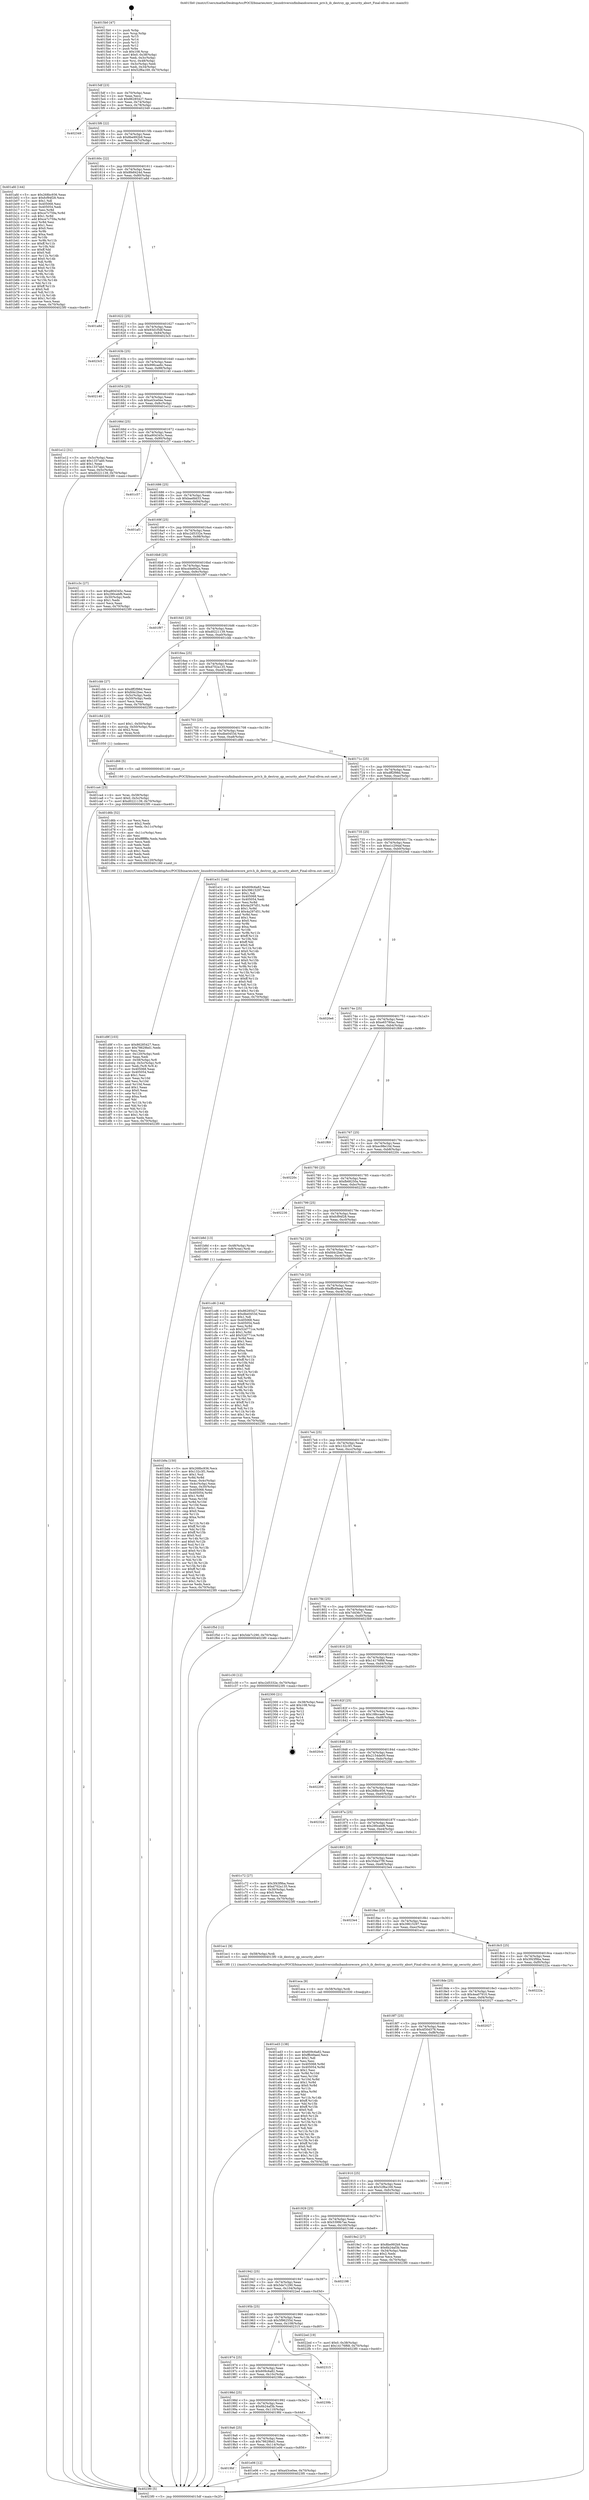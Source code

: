 digraph "0x4015b0" {
  label = "0x4015b0 (/mnt/c/Users/mathe/Desktop/tcc/POCII/binaries/extr_linuxdriversinfinibandcorecore_priv.h_ib_destroy_qp_security_abort_Final-ollvm.out::main(0))"
  labelloc = "t"
  node[shape=record]

  Entry [label="",width=0.3,height=0.3,shape=circle,fillcolor=black,style=filled]
  "0x4015df" [label="{
     0x4015df [23]\l
     | [instrs]\l
     &nbsp;&nbsp;0x4015df \<+3\>: mov -0x70(%rbp),%eax\l
     &nbsp;&nbsp;0x4015e2 \<+2\>: mov %eax,%ecx\l
     &nbsp;&nbsp;0x4015e4 \<+6\>: sub $0x86285427,%ecx\l
     &nbsp;&nbsp;0x4015ea \<+3\>: mov %eax,-0x74(%rbp)\l
     &nbsp;&nbsp;0x4015ed \<+3\>: mov %ecx,-0x78(%rbp)\l
     &nbsp;&nbsp;0x4015f0 \<+6\>: je 0000000000402349 \<main+0xd99\>\l
  }"]
  "0x402349" [label="{
     0x402349\l
  }", style=dashed]
  "0x4015f6" [label="{
     0x4015f6 [22]\l
     | [instrs]\l
     &nbsp;&nbsp;0x4015f6 \<+5\>: jmp 00000000004015fb \<main+0x4b\>\l
     &nbsp;&nbsp;0x4015fb \<+3\>: mov -0x74(%rbp),%eax\l
     &nbsp;&nbsp;0x4015fe \<+5\>: sub $0x8be992b9,%eax\l
     &nbsp;&nbsp;0x401603 \<+3\>: mov %eax,-0x7c(%rbp)\l
     &nbsp;&nbsp;0x401606 \<+6\>: je 0000000000401afd \<main+0x54d\>\l
  }"]
  Exit [label="",width=0.3,height=0.3,shape=circle,fillcolor=black,style=filled,peripheries=2]
  "0x401afd" [label="{
     0x401afd [144]\l
     | [instrs]\l
     &nbsp;&nbsp;0x401afd \<+5\>: mov $0x268bc936,%eax\l
     &nbsp;&nbsp;0x401b02 \<+5\>: mov $0xfcf94f28,%ecx\l
     &nbsp;&nbsp;0x401b07 \<+2\>: mov $0x1,%dl\l
     &nbsp;&nbsp;0x401b09 \<+7\>: mov 0x405068,%esi\l
     &nbsp;&nbsp;0x401b10 \<+7\>: mov 0x405054,%edi\l
     &nbsp;&nbsp;0x401b17 \<+3\>: mov %esi,%r8d\l
     &nbsp;&nbsp;0x401b1a \<+7\>: sub $0xce7c759a,%r8d\l
     &nbsp;&nbsp;0x401b21 \<+4\>: sub $0x1,%r8d\l
     &nbsp;&nbsp;0x401b25 \<+7\>: add $0xce7c759a,%r8d\l
     &nbsp;&nbsp;0x401b2c \<+4\>: imul %r8d,%esi\l
     &nbsp;&nbsp;0x401b30 \<+3\>: and $0x1,%esi\l
     &nbsp;&nbsp;0x401b33 \<+3\>: cmp $0x0,%esi\l
     &nbsp;&nbsp;0x401b36 \<+4\>: sete %r9b\l
     &nbsp;&nbsp;0x401b3a \<+3\>: cmp $0xa,%edi\l
     &nbsp;&nbsp;0x401b3d \<+4\>: setl %r10b\l
     &nbsp;&nbsp;0x401b41 \<+3\>: mov %r9b,%r11b\l
     &nbsp;&nbsp;0x401b44 \<+4\>: xor $0xff,%r11b\l
     &nbsp;&nbsp;0x401b48 \<+3\>: mov %r10b,%bl\l
     &nbsp;&nbsp;0x401b4b \<+3\>: xor $0xff,%bl\l
     &nbsp;&nbsp;0x401b4e \<+3\>: xor $0x0,%dl\l
     &nbsp;&nbsp;0x401b51 \<+3\>: mov %r11b,%r14b\l
     &nbsp;&nbsp;0x401b54 \<+4\>: and $0x0,%r14b\l
     &nbsp;&nbsp;0x401b58 \<+3\>: and %dl,%r9b\l
     &nbsp;&nbsp;0x401b5b \<+3\>: mov %bl,%r15b\l
     &nbsp;&nbsp;0x401b5e \<+4\>: and $0x0,%r15b\l
     &nbsp;&nbsp;0x401b62 \<+3\>: and %dl,%r10b\l
     &nbsp;&nbsp;0x401b65 \<+3\>: or %r9b,%r14b\l
     &nbsp;&nbsp;0x401b68 \<+3\>: or %r10b,%r15b\l
     &nbsp;&nbsp;0x401b6b \<+3\>: xor %r15b,%r14b\l
     &nbsp;&nbsp;0x401b6e \<+3\>: or %bl,%r11b\l
     &nbsp;&nbsp;0x401b71 \<+4\>: xor $0xff,%r11b\l
     &nbsp;&nbsp;0x401b75 \<+3\>: or $0x0,%dl\l
     &nbsp;&nbsp;0x401b78 \<+3\>: and %dl,%r11b\l
     &nbsp;&nbsp;0x401b7b \<+3\>: or %r11b,%r14b\l
     &nbsp;&nbsp;0x401b7e \<+4\>: test $0x1,%r14b\l
     &nbsp;&nbsp;0x401b82 \<+3\>: cmovne %ecx,%eax\l
     &nbsp;&nbsp;0x401b85 \<+3\>: mov %eax,-0x70(%rbp)\l
     &nbsp;&nbsp;0x401b88 \<+5\>: jmp 00000000004023f0 \<main+0xe40\>\l
  }"]
  "0x40160c" [label="{
     0x40160c [22]\l
     | [instrs]\l
     &nbsp;&nbsp;0x40160c \<+5\>: jmp 0000000000401611 \<main+0x61\>\l
     &nbsp;&nbsp;0x401611 \<+3\>: mov -0x74(%rbp),%eax\l
     &nbsp;&nbsp;0x401614 \<+5\>: sub $0x8fe8424d,%eax\l
     &nbsp;&nbsp;0x401619 \<+3\>: mov %eax,-0x80(%rbp)\l
     &nbsp;&nbsp;0x40161c \<+6\>: je 0000000000401a8d \<main+0x4dd\>\l
  }"]
  "0x401ed3" [label="{
     0x401ed3 [138]\l
     | [instrs]\l
     &nbsp;&nbsp;0x401ed3 \<+5\>: mov $0x609c6a82,%eax\l
     &nbsp;&nbsp;0x401ed8 \<+5\>: mov $0xffb49aed,%ecx\l
     &nbsp;&nbsp;0x401edd \<+2\>: mov $0x1,%dl\l
     &nbsp;&nbsp;0x401edf \<+2\>: xor %esi,%esi\l
     &nbsp;&nbsp;0x401ee1 \<+8\>: mov 0x405068,%r8d\l
     &nbsp;&nbsp;0x401ee9 \<+8\>: mov 0x405054,%r9d\l
     &nbsp;&nbsp;0x401ef1 \<+3\>: sub $0x1,%esi\l
     &nbsp;&nbsp;0x401ef4 \<+3\>: mov %r8d,%r10d\l
     &nbsp;&nbsp;0x401ef7 \<+3\>: add %esi,%r10d\l
     &nbsp;&nbsp;0x401efa \<+4\>: imul %r10d,%r8d\l
     &nbsp;&nbsp;0x401efe \<+4\>: and $0x1,%r8d\l
     &nbsp;&nbsp;0x401f02 \<+4\>: cmp $0x0,%r8d\l
     &nbsp;&nbsp;0x401f06 \<+4\>: sete %r11b\l
     &nbsp;&nbsp;0x401f0a \<+4\>: cmp $0xa,%r9d\l
     &nbsp;&nbsp;0x401f0e \<+3\>: setl %bl\l
     &nbsp;&nbsp;0x401f11 \<+3\>: mov %r11b,%r14b\l
     &nbsp;&nbsp;0x401f14 \<+4\>: xor $0xff,%r14b\l
     &nbsp;&nbsp;0x401f18 \<+3\>: mov %bl,%r15b\l
     &nbsp;&nbsp;0x401f1b \<+4\>: xor $0xff,%r15b\l
     &nbsp;&nbsp;0x401f1f \<+3\>: xor $0x0,%dl\l
     &nbsp;&nbsp;0x401f22 \<+3\>: mov %r14b,%r12b\l
     &nbsp;&nbsp;0x401f25 \<+4\>: and $0x0,%r12b\l
     &nbsp;&nbsp;0x401f29 \<+3\>: and %dl,%r11b\l
     &nbsp;&nbsp;0x401f2c \<+3\>: mov %r15b,%r13b\l
     &nbsp;&nbsp;0x401f2f \<+4\>: and $0x0,%r13b\l
     &nbsp;&nbsp;0x401f33 \<+2\>: and %dl,%bl\l
     &nbsp;&nbsp;0x401f35 \<+3\>: or %r11b,%r12b\l
     &nbsp;&nbsp;0x401f38 \<+3\>: or %bl,%r13b\l
     &nbsp;&nbsp;0x401f3b \<+3\>: xor %r13b,%r12b\l
     &nbsp;&nbsp;0x401f3e \<+3\>: or %r15b,%r14b\l
     &nbsp;&nbsp;0x401f41 \<+4\>: xor $0xff,%r14b\l
     &nbsp;&nbsp;0x401f45 \<+3\>: or $0x0,%dl\l
     &nbsp;&nbsp;0x401f48 \<+3\>: and %dl,%r14b\l
     &nbsp;&nbsp;0x401f4b \<+3\>: or %r14b,%r12b\l
     &nbsp;&nbsp;0x401f4e \<+4\>: test $0x1,%r12b\l
     &nbsp;&nbsp;0x401f52 \<+3\>: cmovne %ecx,%eax\l
     &nbsp;&nbsp;0x401f55 \<+3\>: mov %eax,-0x70(%rbp)\l
     &nbsp;&nbsp;0x401f58 \<+5\>: jmp 00000000004023f0 \<main+0xe40\>\l
  }"]
  "0x401a8d" [label="{
     0x401a8d\l
  }", style=dashed]
  "0x401622" [label="{
     0x401622 [25]\l
     | [instrs]\l
     &nbsp;&nbsp;0x401622 \<+5\>: jmp 0000000000401627 \<main+0x77\>\l
     &nbsp;&nbsp;0x401627 \<+3\>: mov -0x74(%rbp),%eax\l
     &nbsp;&nbsp;0x40162a \<+5\>: sub $0x93d1f5df,%eax\l
     &nbsp;&nbsp;0x40162f \<+6\>: mov %eax,-0x84(%rbp)\l
     &nbsp;&nbsp;0x401635 \<+6\>: je 00000000004023c5 \<main+0xe15\>\l
  }"]
  "0x401eca" [label="{
     0x401eca [9]\l
     | [instrs]\l
     &nbsp;&nbsp;0x401eca \<+4\>: mov -0x58(%rbp),%rdi\l
     &nbsp;&nbsp;0x401ece \<+5\>: call 0000000000401030 \<free@plt\>\l
     | [calls]\l
     &nbsp;&nbsp;0x401030 \{1\} (unknown)\l
  }"]
  "0x4023c5" [label="{
     0x4023c5\l
  }", style=dashed]
  "0x40163b" [label="{
     0x40163b [25]\l
     | [instrs]\l
     &nbsp;&nbsp;0x40163b \<+5\>: jmp 0000000000401640 \<main+0x90\>\l
     &nbsp;&nbsp;0x401640 \<+3\>: mov -0x74(%rbp),%eax\l
     &nbsp;&nbsp;0x401643 \<+5\>: sub $0x996cae6c,%eax\l
     &nbsp;&nbsp;0x401648 \<+6\>: mov %eax,-0x88(%rbp)\l
     &nbsp;&nbsp;0x40164e \<+6\>: je 0000000000402140 \<main+0xb90\>\l
  }"]
  "0x4019bf" [label="{
     0x4019bf\l
  }", style=dashed]
  "0x402140" [label="{
     0x402140\l
  }", style=dashed]
  "0x401654" [label="{
     0x401654 [25]\l
     | [instrs]\l
     &nbsp;&nbsp;0x401654 \<+5\>: jmp 0000000000401659 \<main+0xa9\>\l
     &nbsp;&nbsp;0x401659 \<+3\>: mov -0x74(%rbp),%eax\l
     &nbsp;&nbsp;0x40165c \<+5\>: sub $0xa43ce0ee,%eax\l
     &nbsp;&nbsp;0x401661 \<+6\>: mov %eax,-0x8c(%rbp)\l
     &nbsp;&nbsp;0x401667 \<+6\>: je 0000000000401e12 \<main+0x862\>\l
  }"]
  "0x401e06" [label="{
     0x401e06 [12]\l
     | [instrs]\l
     &nbsp;&nbsp;0x401e06 \<+7\>: movl $0xa43ce0ee,-0x70(%rbp)\l
     &nbsp;&nbsp;0x401e0d \<+5\>: jmp 00000000004023f0 \<main+0xe40\>\l
  }"]
  "0x401e12" [label="{
     0x401e12 [31]\l
     | [instrs]\l
     &nbsp;&nbsp;0x401e12 \<+3\>: mov -0x5c(%rbp),%eax\l
     &nbsp;&nbsp;0x401e15 \<+5\>: add $0x1337ab0,%eax\l
     &nbsp;&nbsp;0x401e1a \<+3\>: add $0x1,%eax\l
     &nbsp;&nbsp;0x401e1d \<+5\>: sub $0x1337ab0,%eax\l
     &nbsp;&nbsp;0x401e22 \<+3\>: mov %eax,-0x5c(%rbp)\l
     &nbsp;&nbsp;0x401e25 \<+7\>: movl $0xd0221139,-0x70(%rbp)\l
     &nbsp;&nbsp;0x401e2c \<+5\>: jmp 00000000004023f0 \<main+0xe40\>\l
  }"]
  "0x40166d" [label="{
     0x40166d [25]\l
     | [instrs]\l
     &nbsp;&nbsp;0x40166d \<+5\>: jmp 0000000000401672 \<main+0xc2\>\l
     &nbsp;&nbsp;0x401672 \<+3\>: mov -0x74(%rbp),%eax\l
     &nbsp;&nbsp;0x401675 \<+5\>: sub $0xa904345c,%eax\l
     &nbsp;&nbsp;0x40167a \<+6\>: mov %eax,-0x90(%rbp)\l
     &nbsp;&nbsp;0x401680 \<+6\>: je 0000000000401c57 \<main+0x6a7\>\l
  }"]
  "0x4019a6" [label="{
     0x4019a6 [25]\l
     | [instrs]\l
     &nbsp;&nbsp;0x4019a6 \<+5\>: jmp 00000000004019ab \<main+0x3fb\>\l
     &nbsp;&nbsp;0x4019ab \<+3\>: mov -0x74(%rbp),%eax\l
     &nbsp;&nbsp;0x4019ae \<+5\>: sub $0x78629bd1,%eax\l
     &nbsp;&nbsp;0x4019b3 \<+6\>: mov %eax,-0x114(%rbp)\l
     &nbsp;&nbsp;0x4019b9 \<+6\>: je 0000000000401e06 \<main+0x856\>\l
  }"]
  "0x401c57" [label="{
     0x401c57\l
  }", style=dashed]
  "0x401686" [label="{
     0x401686 [25]\l
     | [instrs]\l
     &nbsp;&nbsp;0x401686 \<+5\>: jmp 000000000040168b \<main+0xdb\>\l
     &nbsp;&nbsp;0x40168b \<+3\>: mov -0x74(%rbp),%eax\l
     &nbsp;&nbsp;0x40168e \<+5\>: sub $0xbaefdd33,%eax\l
     &nbsp;&nbsp;0x401693 \<+6\>: mov %eax,-0x94(%rbp)\l
     &nbsp;&nbsp;0x401699 \<+6\>: je 0000000000401af1 \<main+0x541\>\l
  }"]
  "0x4019fd" [label="{
     0x4019fd\l
  }", style=dashed]
  "0x401af1" [label="{
     0x401af1\l
  }", style=dashed]
  "0x40169f" [label="{
     0x40169f [25]\l
     | [instrs]\l
     &nbsp;&nbsp;0x40169f \<+5\>: jmp 00000000004016a4 \<main+0xf4\>\l
     &nbsp;&nbsp;0x4016a4 \<+3\>: mov -0x74(%rbp),%eax\l
     &nbsp;&nbsp;0x4016a7 \<+5\>: sub $0xc2d5332e,%eax\l
     &nbsp;&nbsp;0x4016ac \<+6\>: mov %eax,-0x98(%rbp)\l
     &nbsp;&nbsp;0x4016b2 \<+6\>: je 0000000000401c3c \<main+0x68c\>\l
  }"]
  "0x40198d" [label="{
     0x40198d [25]\l
     | [instrs]\l
     &nbsp;&nbsp;0x40198d \<+5\>: jmp 0000000000401992 \<main+0x3e2\>\l
     &nbsp;&nbsp;0x401992 \<+3\>: mov -0x74(%rbp),%eax\l
     &nbsp;&nbsp;0x401995 \<+5\>: sub $0x6b24af3b,%eax\l
     &nbsp;&nbsp;0x40199a \<+6\>: mov %eax,-0x110(%rbp)\l
     &nbsp;&nbsp;0x4019a0 \<+6\>: je 00000000004019fd \<main+0x44d\>\l
  }"]
  "0x401c3c" [label="{
     0x401c3c [27]\l
     | [instrs]\l
     &nbsp;&nbsp;0x401c3c \<+5\>: mov $0xa904345c,%eax\l
     &nbsp;&nbsp;0x401c41 \<+5\>: mov $0x290cebf6,%ecx\l
     &nbsp;&nbsp;0x401c46 \<+3\>: mov -0x30(%rbp),%edx\l
     &nbsp;&nbsp;0x401c49 \<+3\>: cmp $0x1,%edx\l
     &nbsp;&nbsp;0x401c4c \<+3\>: cmovl %ecx,%eax\l
     &nbsp;&nbsp;0x401c4f \<+3\>: mov %eax,-0x70(%rbp)\l
     &nbsp;&nbsp;0x401c52 \<+5\>: jmp 00000000004023f0 \<main+0xe40\>\l
  }"]
  "0x4016b8" [label="{
     0x4016b8 [25]\l
     | [instrs]\l
     &nbsp;&nbsp;0x4016b8 \<+5\>: jmp 00000000004016bd \<main+0x10d\>\l
     &nbsp;&nbsp;0x4016bd \<+3\>: mov -0x74(%rbp),%eax\l
     &nbsp;&nbsp;0x4016c0 \<+5\>: sub $0xcd4e842a,%eax\l
     &nbsp;&nbsp;0x4016c5 \<+6\>: mov %eax,-0x9c(%rbp)\l
     &nbsp;&nbsp;0x4016cb \<+6\>: je 0000000000401f97 \<main+0x9e7\>\l
  }"]
  "0x40239b" [label="{
     0x40239b\l
  }", style=dashed]
  "0x401f97" [label="{
     0x401f97\l
  }", style=dashed]
  "0x4016d1" [label="{
     0x4016d1 [25]\l
     | [instrs]\l
     &nbsp;&nbsp;0x4016d1 \<+5\>: jmp 00000000004016d6 \<main+0x126\>\l
     &nbsp;&nbsp;0x4016d6 \<+3\>: mov -0x74(%rbp),%eax\l
     &nbsp;&nbsp;0x4016d9 \<+5\>: sub $0xd0221139,%eax\l
     &nbsp;&nbsp;0x4016de \<+6\>: mov %eax,-0xa0(%rbp)\l
     &nbsp;&nbsp;0x4016e4 \<+6\>: je 0000000000401cbb \<main+0x70b\>\l
  }"]
  "0x401974" [label="{
     0x401974 [25]\l
     | [instrs]\l
     &nbsp;&nbsp;0x401974 \<+5\>: jmp 0000000000401979 \<main+0x3c9\>\l
     &nbsp;&nbsp;0x401979 \<+3\>: mov -0x74(%rbp),%eax\l
     &nbsp;&nbsp;0x40197c \<+5\>: sub $0x609c6a82,%eax\l
     &nbsp;&nbsp;0x401981 \<+6\>: mov %eax,-0x10c(%rbp)\l
     &nbsp;&nbsp;0x401987 \<+6\>: je 000000000040239b \<main+0xdeb\>\l
  }"]
  "0x401cbb" [label="{
     0x401cbb [27]\l
     | [instrs]\l
     &nbsp;&nbsp;0x401cbb \<+5\>: mov $0xdff2f98d,%eax\l
     &nbsp;&nbsp;0x401cc0 \<+5\>: mov $0xfd4c2bec,%ecx\l
     &nbsp;&nbsp;0x401cc5 \<+3\>: mov -0x5c(%rbp),%edx\l
     &nbsp;&nbsp;0x401cc8 \<+3\>: cmp -0x50(%rbp),%edx\l
     &nbsp;&nbsp;0x401ccb \<+3\>: cmovl %ecx,%eax\l
     &nbsp;&nbsp;0x401cce \<+3\>: mov %eax,-0x70(%rbp)\l
     &nbsp;&nbsp;0x401cd1 \<+5\>: jmp 00000000004023f0 \<main+0xe40\>\l
  }"]
  "0x4016ea" [label="{
     0x4016ea [25]\l
     | [instrs]\l
     &nbsp;&nbsp;0x4016ea \<+5\>: jmp 00000000004016ef \<main+0x13f\>\l
     &nbsp;&nbsp;0x4016ef \<+3\>: mov -0x74(%rbp),%eax\l
     &nbsp;&nbsp;0x4016f2 \<+5\>: sub $0xd702a135,%eax\l
     &nbsp;&nbsp;0x4016f7 \<+6\>: mov %eax,-0xa4(%rbp)\l
     &nbsp;&nbsp;0x4016fd \<+6\>: je 0000000000401c8d \<main+0x6dd\>\l
  }"]
  "0x402315" [label="{
     0x402315\l
  }", style=dashed]
  "0x401c8d" [label="{
     0x401c8d [23]\l
     | [instrs]\l
     &nbsp;&nbsp;0x401c8d \<+7\>: movl $0x1,-0x50(%rbp)\l
     &nbsp;&nbsp;0x401c94 \<+4\>: movslq -0x50(%rbp),%rax\l
     &nbsp;&nbsp;0x401c98 \<+4\>: shl $0x2,%rax\l
     &nbsp;&nbsp;0x401c9c \<+3\>: mov %rax,%rdi\l
     &nbsp;&nbsp;0x401c9f \<+5\>: call 0000000000401050 \<malloc@plt\>\l
     | [calls]\l
     &nbsp;&nbsp;0x401050 \{1\} (unknown)\l
  }"]
  "0x401703" [label="{
     0x401703 [25]\l
     | [instrs]\l
     &nbsp;&nbsp;0x401703 \<+5\>: jmp 0000000000401708 \<main+0x158\>\l
     &nbsp;&nbsp;0x401708 \<+3\>: mov -0x74(%rbp),%eax\l
     &nbsp;&nbsp;0x40170b \<+5\>: sub $0xdbe0453d,%eax\l
     &nbsp;&nbsp;0x401710 \<+6\>: mov %eax,-0xa8(%rbp)\l
     &nbsp;&nbsp;0x401716 \<+6\>: je 0000000000401d66 \<main+0x7b6\>\l
  }"]
  "0x40195b" [label="{
     0x40195b [25]\l
     | [instrs]\l
     &nbsp;&nbsp;0x40195b \<+5\>: jmp 0000000000401960 \<main+0x3b0\>\l
     &nbsp;&nbsp;0x401960 \<+3\>: mov -0x74(%rbp),%eax\l
     &nbsp;&nbsp;0x401963 \<+5\>: sub $0x5f96255d,%eax\l
     &nbsp;&nbsp;0x401968 \<+6\>: mov %eax,-0x108(%rbp)\l
     &nbsp;&nbsp;0x40196e \<+6\>: je 0000000000402315 \<main+0xd65\>\l
  }"]
  "0x401d66" [label="{
     0x401d66 [5]\l
     | [instrs]\l
     &nbsp;&nbsp;0x401d66 \<+5\>: call 0000000000401160 \<next_i\>\l
     | [calls]\l
     &nbsp;&nbsp;0x401160 \{1\} (/mnt/c/Users/mathe/Desktop/tcc/POCII/binaries/extr_linuxdriversinfinibandcorecore_priv.h_ib_destroy_qp_security_abort_Final-ollvm.out::next_i)\l
  }"]
  "0x40171c" [label="{
     0x40171c [25]\l
     | [instrs]\l
     &nbsp;&nbsp;0x40171c \<+5\>: jmp 0000000000401721 \<main+0x171\>\l
     &nbsp;&nbsp;0x401721 \<+3\>: mov -0x74(%rbp),%eax\l
     &nbsp;&nbsp;0x401724 \<+5\>: sub $0xdff2f98d,%eax\l
     &nbsp;&nbsp;0x401729 \<+6\>: mov %eax,-0xac(%rbp)\l
     &nbsp;&nbsp;0x40172f \<+6\>: je 0000000000401e31 \<main+0x881\>\l
  }"]
  "0x4022ed" [label="{
     0x4022ed [19]\l
     | [instrs]\l
     &nbsp;&nbsp;0x4022ed \<+7\>: movl $0x0,-0x38(%rbp)\l
     &nbsp;&nbsp;0x4022f4 \<+7\>: movl $0x14176f68,-0x70(%rbp)\l
     &nbsp;&nbsp;0x4022fb \<+5\>: jmp 00000000004023f0 \<main+0xe40\>\l
  }"]
  "0x401e31" [label="{
     0x401e31 [144]\l
     | [instrs]\l
     &nbsp;&nbsp;0x401e31 \<+5\>: mov $0x609c6a82,%eax\l
     &nbsp;&nbsp;0x401e36 \<+5\>: mov $0x39615297,%ecx\l
     &nbsp;&nbsp;0x401e3b \<+2\>: mov $0x1,%dl\l
     &nbsp;&nbsp;0x401e3d \<+7\>: mov 0x405068,%esi\l
     &nbsp;&nbsp;0x401e44 \<+7\>: mov 0x405054,%edi\l
     &nbsp;&nbsp;0x401e4b \<+3\>: mov %esi,%r8d\l
     &nbsp;&nbsp;0x401e4e \<+7\>: sub $0x4a297d51,%r8d\l
     &nbsp;&nbsp;0x401e55 \<+4\>: sub $0x1,%r8d\l
     &nbsp;&nbsp;0x401e59 \<+7\>: add $0x4a297d51,%r8d\l
     &nbsp;&nbsp;0x401e60 \<+4\>: imul %r8d,%esi\l
     &nbsp;&nbsp;0x401e64 \<+3\>: and $0x1,%esi\l
     &nbsp;&nbsp;0x401e67 \<+3\>: cmp $0x0,%esi\l
     &nbsp;&nbsp;0x401e6a \<+4\>: sete %r9b\l
     &nbsp;&nbsp;0x401e6e \<+3\>: cmp $0xa,%edi\l
     &nbsp;&nbsp;0x401e71 \<+4\>: setl %r10b\l
     &nbsp;&nbsp;0x401e75 \<+3\>: mov %r9b,%r11b\l
     &nbsp;&nbsp;0x401e78 \<+4\>: xor $0xff,%r11b\l
     &nbsp;&nbsp;0x401e7c \<+3\>: mov %r10b,%bl\l
     &nbsp;&nbsp;0x401e7f \<+3\>: xor $0xff,%bl\l
     &nbsp;&nbsp;0x401e82 \<+3\>: xor $0x0,%dl\l
     &nbsp;&nbsp;0x401e85 \<+3\>: mov %r11b,%r14b\l
     &nbsp;&nbsp;0x401e88 \<+4\>: and $0x0,%r14b\l
     &nbsp;&nbsp;0x401e8c \<+3\>: and %dl,%r9b\l
     &nbsp;&nbsp;0x401e8f \<+3\>: mov %bl,%r15b\l
     &nbsp;&nbsp;0x401e92 \<+4\>: and $0x0,%r15b\l
     &nbsp;&nbsp;0x401e96 \<+3\>: and %dl,%r10b\l
     &nbsp;&nbsp;0x401e99 \<+3\>: or %r9b,%r14b\l
     &nbsp;&nbsp;0x401e9c \<+3\>: or %r10b,%r15b\l
     &nbsp;&nbsp;0x401e9f \<+3\>: xor %r15b,%r14b\l
     &nbsp;&nbsp;0x401ea2 \<+3\>: or %bl,%r11b\l
     &nbsp;&nbsp;0x401ea5 \<+4\>: xor $0xff,%r11b\l
     &nbsp;&nbsp;0x401ea9 \<+3\>: or $0x0,%dl\l
     &nbsp;&nbsp;0x401eac \<+3\>: and %dl,%r11b\l
     &nbsp;&nbsp;0x401eaf \<+3\>: or %r11b,%r14b\l
     &nbsp;&nbsp;0x401eb2 \<+4\>: test $0x1,%r14b\l
     &nbsp;&nbsp;0x401eb6 \<+3\>: cmovne %ecx,%eax\l
     &nbsp;&nbsp;0x401eb9 \<+3\>: mov %eax,-0x70(%rbp)\l
     &nbsp;&nbsp;0x401ebc \<+5\>: jmp 00000000004023f0 \<main+0xe40\>\l
  }"]
  "0x401735" [label="{
     0x401735 [25]\l
     | [instrs]\l
     &nbsp;&nbsp;0x401735 \<+5\>: jmp 000000000040173a \<main+0x18a\>\l
     &nbsp;&nbsp;0x40173a \<+3\>: mov -0x74(%rbp),%eax\l
     &nbsp;&nbsp;0x40173d \<+5\>: sub $0xe1c294af,%eax\l
     &nbsp;&nbsp;0x401742 \<+6\>: mov %eax,-0xb0(%rbp)\l
     &nbsp;&nbsp;0x401748 \<+6\>: je 00000000004020e6 \<main+0xb36\>\l
  }"]
  "0x401942" [label="{
     0x401942 [25]\l
     | [instrs]\l
     &nbsp;&nbsp;0x401942 \<+5\>: jmp 0000000000401947 \<main+0x397\>\l
     &nbsp;&nbsp;0x401947 \<+3\>: mov -0x74(%rbp),%eax\l
     &nbsp;&nbsp;0x40194a \<+5\>: sub $0x5de7c290,%eax\l
     &nbsp;&nbsp;0x40194f \<+6\>: mov %eax,-0x104(%rbp)\l
     &nbsp;&nbsp;0x401955 \<+6\>: je 00000000004022ed \<main+0xd3d\>\l
  }"]
  "0x4020e6" [label="{
     0x4020e6\l
  }", style=dashed]
  "0x40174e" [label="{
     0x40174e [25]\l
     | [instrs]\l
     &nbsp;&nbsp;0x40174e \<+5\>: jmp 0000000000401753 \<main+0x1a3\>\l
     &nbsp;&nbsp;0x401753 \<+3\>: mov -0x74(%rbp),%eax\l
     &nbsp;&nbsp;0x401756 \<+5\>: sub $0xe65780ac,%eax\l
     &nbsp;&nbsp;0x40175b \<+6\>: mov %eax,-0xb4(%rbp)\l
     &nbsp;&nbsp;0x401761 \<+6\>: je 0000000000401f69 \<main+0x9b9\>\l
  }"]
  "0x402198" [label="{
     0x402198\l
  }", style=dashed]
  "0x401f69" [label="{
     0x401f69\l
  }", style=dashed]
  "0x401767" [label="{
     0x401767 [25]\l
     | [instrs]\l
     &nbsp;&nbsp;0x401767 \<+5\>: jmp 000000000040176c \<main+0x1bc\>\l
     &nbsp;&nbsp;0x40176c \<+3\>: mov -0x74(%rbp),%eax\l
     &nbsp;&nbsp;0x40176f \<+5\>: sub $0xec98e10d,%eax\l
     &nbsp;&nbsp;0x401774 \<+6\>: mov %eax,-0xb8(%rbp)\l
     &nbsp;&nbsp;0x40177a \<+6\>: je 000000000040220c \<main+0xc5c\>\l
  }"]
  "0x401d9f" [label="{
     0x401d9f [103]\l
     | [instrs]\l
     &nbsp;&nbsp;0x401d9f \<+5\>: mov $0x86285427,%ecx\l
     &nbsp;&nbsp;0x401da4 \<+5\>: mov $0x78629bd1,%edx\l
     &nbsp;&nbsp;0x401da9 \<+2\>: xor %esi,%esi\l
     &nbsp;&nbsp;0x401dab \<+6\>: mov -0x120(%rbp),%edi\l
     &nbsp;&nbsp;0x401db1 \<+3\>: imul %eax,%edi\l
     &nbsp;&nbsp;0x401db4 \<+4\>: mov -0x58(%rbp),%r8\l
     &nbsp;&nbsp;0x401db8 \<+4\>: movslq -0x5c(%rbp),%r9\l
     &nbsp;&nbsp;0x401dbc \<+4\>: mov %edi,(%r8,%r9,4)\l
     &nbsp;&nbsp;0x401dc0 \<+7\>: mov 0x405068,%eax\l
     &nbsp;&nbsp;0x401dc7 \<+7\>: mov 0x405054,%edi\l
     &nbsp;&nbsp;0x401dce \<+3\>: sub $0x1,%esi\l
     &nbsp;&nbsp;0x401dd1 \<+3\>: mov %eax,%r10d\l
     &nbsp;&nbsp;0x401dd4 \<+3\>: add %esi,%r10d\l
     &nbsp;&nbsp;0x401dd7 \<+4\>: imul %r10d,%eax\l
     &nbsp;&nbsp;0x401ddb \<+3\>: and $0x1,%eax\l
     &nbsp;&nbsp;0x401dde \<+3\>: cmp $0x0,%eax\l
     &nbsp;&nbsp;0x401de1 \<+4\>: sete %r11b\l
     &nbsp;&nbsp;0x401de5 \<+3\>: cmp $0xa,%edi\l
     &nbsp;&nbsp;0x401de8 \<+3\>: setl %bl\l
     &nbsp;&nbsp;0x401deb \<+3\>: mov %r11b,%r14b\l
     &nbsp;&nbsp;0x401dee \<+3\>: and %bl,%r14b\l
     &nbsp;&nbsp;0x401df1 \<+3\>: xor %bl,%r11b\l
     &nbsp;&nbsp;0x401df4 \<+3\>: or %r11b,%r14b\l
     &nbsp;&nbsp;0x401df7 \<+4\>: test $0x1,%r14b\l
     &nbsp;&nbsp;0x401dfb \<+3\>: cmovne %edx,%ecx\l
     &nbsp;&nbsp;0x401dfe \<+3\>: mov %ecx,-0x70(%rbp)\l
     &nbsp;&nbsp;0x401e01 \<+5\>: jmp 00000000004023f0 \<main+0xe40\>\l
  }"]
  "0x40220c" [label="{
     0x40220c\l
  }", style=dashed]
  "0x401780" [label="{
     0x401780 [25]\l
     | [instrs]\l
     &nbsp;&nbsp;0x401780 \<+5\>: jmp 0000000000401785 \<main+0x1d5\>\l
     &nbsp;&nbsp;0x401785 \<+3\>: mov -0x74(%rbp),%eax\l
     &nbsp;&nbsp;0x401788 \<+5\>: sub $0xfb68250a,%eax\l
     &nbsp;&nbsp;0x40178d \<+6\>: mov %eax,-0xbc(%rbp)\l
     &nbsp;&nbsp;0x401793 \<+6\>: je 0000000000402236 \<main+0xc86\>\l
  }"]
  "0x401d6b" [label="{
     0x401d6b [52]\l
     | [instrs]\l
     &nbsp;&nbsp;0x401d6b \<+2\>: xor %ecx,%ecx\l
     &nbsp;&nbsp;0x401d6d \<+5\>: mov $0x2,%edx\l
     &nbsp;&nbsp;0x401d72 \<+6\>: mov %edx,-0x11c(%rbp)\l
     &nbsp;&nbsp;0x401d78 \<+1\>: cltd\l
     &nbsp;&nbsp;0x401d79 \<+6\>: mov -0x11c(%rbp),%esi\l
     &nbsp;&nbsp;0x401d7f \<+2\>: idiv %esi\l
     &nbsp;&nbsp;0x401d81 \<+6\>: imul $0xfffffffe,%edx,%edx\l
     &nbsp;&nbsp;0x401d87 \<+2\>: mov %ecx,%edi\l
     &nbsp;&nbsp;0x401d89 \<+2\>: sub %edx,%edi\l
     &nbsp;&nbsp;0x401d8b \<+2\>: mov %ecx,%edx\l
     &nbsp;&nbsp;0x401d8d \<+3\>: sub $0x1,%edx\l
     &nbsp;&nbsp;0x401d90 \<+2\>: add %edx,%edi\l
     &nbsp;&nbsp;0x401d92 \<+2\>: sub %edi,%ecx\l
     &nbsp;&nbsp;0x401d94 \<+6\>: mov %ecx,-0x120(%rbp)\l
     &nbsp;&nbsp;0x401d9a \<+5\>: call 0000000000401160 \<next_i\>\l
     | [calls]\l
     &nbsp;&nbsp;0x401160 \{1\} (/mnt/c/Users/mathe/Desktop/tcc/POCII/binaries/extr_linuxdriversinfinibandcorecore_priv.h_ib_destroy_qp_security_abort_Final-ollvm.out::next_i)\l
  }"]
  "0x402236" [label="{
     0x402236\l
  }", style=dashed]
  "0x401799" [label="{
     0x401799 [25]\l
     | [instrs]\l
     &nbsp;&nbsp;0x401799 \<+5\>: jmp 000000000040179e \<main+0x1ee\>\l
     &nbsp;&nbsp;0x40179e \<+3\>: mov -0x74(%rbp),%eax\l
     &nbsp;&nbsp;0x4017a1 \<+5\>: sub $0xfcf94f28,%eax\l
     &nbsp;&nbsp;0x4017a6 \<+6\>: mov %eax,-0xc0(%rbp)\l
     &nbsp;&nbsp;0x4017ac \<+6\>: je 0000000000401b8d \<main+0x5dd\>\l
  }"]
  "0x401ca4" [label="{
     0x401ca4 [23]\l
     | [instrs]\l
     &nbsp;&nbsp;0x401ca4 \<+4\>: mov %rax,-0x58(%rbp)\l
     &nbsp;&nbsp;0x401ca8 \<+7\>: movl $0x0,-0x5c(%rbp)\l
     &nbsp;&nbsp;0x401caf \<+7\>: movl $0xd0221139,-0x70(%rbp)\l
     &nbsp;&nbsp;0x401cb6 \<+5\>: jmp 00000000004023f0 \<main+0xe40\>\l
  }"]
  "0x401b8d" [label="{
     0x401b8d [13]\l
     | [instrs]\l
     &nbsp;&nbsp;0x401b8d \<+4\>: mov -0x48(%rbp),%rax\l
     &nbsp;&nbsp;0x401b91 \<+4\>: mov 0x8(%rax),%rdi\l
     &nbsp;&nbsp;0x401b95 \<+5\>: call 0000000000401060 \<atoi@plt\>\l
     | [calls]\l
     &nbsp;&nbsp;0x401060 \{1\} (unknown)\l
  }"]
  "0x4017b2" [label="{
     0x4017b2 [25]\l
     | [instrs]\l
     &nbsp;&nbsp;0x4017b2 \<+5\>: jmp 00000000004017b7 \<main+0x207\>\l
     &nbsp;&nbsp;0x4017b7 \<+3\>: mov -0x74(%rbp),%eax\l
     &nbsp;&nbsp;0x4017ba \<+5\>: sub $0xfd4c2bec,%eax\l
     &nbsp;&nbsp;0x4017bf \<+6\>: mov %eax,-0xc4(%rbp)\l
     &nbsp;&nbsp;0x4017c5 \<+6\>: je 0000000000401cd6 \<main+0x726\>\l
  }"]
  "0x401b9a" [label="{
     0x401b9a [150]\l
     | [instrs]\l
     &nbsp;&nbsp;0x401b9a \<+5\>: mov $0x268bc936,%ecx\l
     &nbsp;&nbsp;0x401b9f \<+5\>: mov $0x132c3f1,%edx\l
     &nbsp;&nbsp;0x401ba4 \<+3\>: mov $0x1,%sil\l
     &nbsp;&nbsp;0x401ba7 \<+3\>: xor %r8d,%r8d\l
     &nbsp;&nbsp;0x401baa \<+3\>: mov %eax,-0x4c(%rbp)\l
     &nbsp;&nbsp;0x401bad \<+3\>: mov -0x4c(%rbp),%eax\l
     &nbsp;&nbsp;0x401bb0 \<+3\>: mov %eax,-0x30(%rbp)\l
     &nbsp;&nbsp;0x401bb3 \<+7\>: mov 0x405068,%eax\l
     &nbsp;&nbsp;0x401bba \<+8\>: mov 0x405054,%r9d\l
     &nbsp;&nbsp;0x401bc2 \<+4\>: sub $0x1,%r8d\l
     &nbsp;&nbsp;0x401bc6 \<+3\>: mov %eax,%r10d\l
     &nbsp;&nbsp;0x401bc9 \<+3\>: add %r8d,%r10d\l
     &nbsp;&nbsp;0x401bcc \<+4\>: imul %r10d,%eax\l
     &nbsp;&nbsp;0x401bd0 \<+3\>: and $0x1,%eax\l
     &nbsp;&nbsp;0x401bd3 \<+3\>: cmp $0x0,%eax\l
     &nbsp;&nbsp;0x401bd6 \<+4\>: sete %r11b\l
     &nbsp;&nbsp;0x401bda \<+4\>: cmp $0xa,%r9d\l
     &nbsp;&nbsp;0x401bde \<+3\>: setl %bl\l
     &nbsp;&nbsp;0x401be1 \<+3\>: mov %r11b,%r14b\l
     &nbsp;&nbsp;0x401be4 \<+4\>: xor $0xff,%r14b\l
     &nbsp;&nbsp;0x401be8 \<+3\>: mov %bl,%r15b\l
     &nbsp;&nbsp;0x401beb \<+4\>: xor $0xff,%r15b\l
     &nbsp;&nbsp;0x401bef \<+4\>: xor $0x0,%sil\l
     &nbsp;&nbsp;0x401bf3 \<+3\>: mov %r14b,%r12b\l
     &nbsp;&nbsp;0x401bf6 \<+4\>: and $0x0,%r12b\l
     &nbsp;&nbsp;0x401bfa \<+3\>: and %sil,%r11b\l
     &nbsp;&nbsp;0x401bfd \<+3\>: mov %r15b,%r13b\l
     &nbsp;&nbsp;0x401c00 \<+4\>: and $0x0,%r13b\l
     &nbsp;&nbsp;0x401c04 \<+3\>: and %sil,%bl\l
     &nbsp;&nbsp;0x401c07 \<+3\>: or %r11b,%r12b\l
     &nbsp;&nbsp;0x401c0a \<+3\>: or %bl,%r13b\l
     &nbsp;&nbsp;0x401c0d \<+3\>: xor %r13b,%r12b\l
     &nbsp;&nbsp;0x401c10 \<+3\>: or %r15b,%r14b\l
     &nbsp;&nbsp;0x401c13 \<+4\>: xor $0xff,%r14b\l
     &nbsp;&nbsp;0x401c17 \<+4\>: or $0x0,%sil\l
     &nbsp;&nbsp;0x401c1b \<+3\>: and %sil,%r14b\l
     &nbsp;&nbsp;0x401c1e \<+3\>: or %r14b,%r12b\l
     &nbsp;&nbsp;0x401c21 \<+4\>: test $0x1,%r12b\l
     &nbsp;&nbsp;0x401c25 \<+3\>: cmovne %edx,%ecx\l
     &nbsp;&nbsp;0x401c28 \<+3\>: mov %ecx,-0x70(%rbp)\l
     &nbsp;&nbsp;0x401c2b \<+5\>: jmp 00000000004023f0 \<main+0xe40\>\l
  }"]
  "0x401cd6" [label="{
     0x401cd6 [144]\l
     | [instrs]\l
     &nbsp;&nbsp;0x401cd6 \<+5\>: mov $0x86285427,%eax\l
     &nbsp;&nbsp;0x401cdb \<+5\>: mov $0xdbe0453d,%ecx\l
     &nbsp;&nbsp;0x401ce0 \<+2\>: mov $0x1,%dl\l
     &nbsp;&nbsp;0x401ce2 \<+7\>: mov 0x405068,%esi\l
     &nbsp;&nbsp;0x401ce9 \<+7\>: mov 0x405054,%edi\l
     &nbsp;&nbsp;0x401cf0 \<+3\>: mov %esi,%r8d\l
     &nbsp;&nbsp;0x401cf3 \<+7\>: sub $0x52d771ce,%r8d\l
     &nbsp;&nbsp;0x401cfa \<+4\>: sub $0x1,%r8d\l
     &nbsp;&nbsp;0x401cfe \<+7\>: add $0x52d771ce,%r8d\l
     &nbsp;&nbsp;0x401d05 \<+4\>: imul %r8d,%esi\l
     &nbsp;&nbsp;0x401d09 \<+3\>: and $0x1,%esi\l
     &nbsp;&nbsp;0x401d0c \<+3\>: cmp $0x0,%esi\l
     &nbsp;&nbsp;0x401d0f \<+4\>: sete %r9b\l
     &nbsp;&nbsp;0x401d13 \<+3\>: cmp $0xa,%edi\l
     &nbsp;&nbsp;0x401d16 \<+4\>: setl %r10b\l
     &nbsp;&nbsp;0x401d1a \<+3\>: mov %r9b,%r11b\l
     &nbsp;&nbsp;0x401d1d \<+4\>: xor $0xff,%r11b\l
     &nbsp;&nbsp;0x401d21 \<+3\>: mov %r10b,%bl\l
     &nbsp;&nbsp;0x401d24 \<+3\>: xor $0xff,%bl\l
     &nbsp;&nbsp;0x401d27 \<+3\>: xor $0x1,%dl\l
     &nbsp;&nbsp;0x401d2a \<+3\>: mov %r11b,%r14b\l
     &nbsp;&nbsp;0x401d2d \<+4\>: and $0xff,%r14b\l
     &nbsp;&nbsp;0x401d31 \<+3\>: and %dl,%r9b\l
     &nbsp;&nbsp;0x401d34 \<+3\>: mov %bl,%r15b\l
     &nbsp;&nbsp;0x401d37 \<+4\>: and $0xff,%r15b\l
     &nbsp;&nbsp;0x401d3b \<+3\>: and %dl,%r10b\l
     &nbsp;&nbsp;0x401d3e \<+3\>: or %r9b,%r14b\l
     &nbsp;&nbsp;0x401d41 \<+3\>: or %r10b,%r15b\l
     &nbsp;&nbsp;0x401d44 \<+3\>: xor %r15b,%r14b\l
     &nbsp;&nbsp;0x401d47 \<+3\>: or %bl,%r11b\l
     &nbsp;&nbsp;0x401d4a \<+4\>: xor $0xff,%r11b\l
     &nbsp;&nbsp;0x401d4e \<+3\>: or $0x1,%dl\l
     &nbsp;&nbsp;0x401d51 \<+3\>: and %dl,%r11b\l
     &nbsp;&nbsp;0x401d54 \<+3\>: or %r11b,%r14b\l
     &nbsp;&nbsp;0x401d57 \<+4\>: test $0x1,%r14b\l
     &nbsp;&nbsp;0x401d5b \<+3\>: cmovne %ecx,%eax\l
     &nbsp;&nbsp;0x401d5e \<+3\>: mov %eax,-0x70(%rbp)\l
     &nbsp;&nbsp;0x401d61 \<+5\>: jmp 00000000004023f0 \<main+0xe40\>\l
  }"]
  "0x4017cb" [label="{
     0x4017cb [25]\l
     | [instrs]\l
     &nbsp;&nbsp;0x4017cb \<+5\>: jmp 00000000004017d0 \<main+0x220\>\l
     &nbsp;&nbsp;0x4017d0 \<+3\>: mov -0x74(%rbp),%eax\l
     &nbsp;&nbsp;0x4017d3 \<+5\>: sub $0xffb49aed,%eax\l
     &nbsp;&nbsp;0x4017d8 \<+6\>: mov %eax,-0xc8(%rbp)\l
     &nbsp;&nbsp;0x4017de \<+6\>: je 0000000000401f5d \<main+0x9ad\>\l
  }"]
  "0x4015b0" [label="{
     0x4015b0 [47]\l
     | [instrs]\l
     &nbsp;&nbsp;0x4015b0 \<+1\>: push %rbp\l
     &nbsp;&nbsp;0x4015b1 \<+3\>: mov %rsp,%rbp\l
     &nbsp;&nbsp;0x4015b4 \<+2\>: push %r15\l
     &nbsp;&nbsp;0x4015b6 \<+2\>: push %r14\l
     &nbsp;&nbsp;0x4015b8 \<+2\>: push %r13\l
     &nbsp;&nbsp;0x4015ba \<+2\>: push %r12\l
     &nbsp;&nbsp;0x4015bc \<+1\>: push %rbx\l
     &nbsp;&nbsp;0x4015bd \<+7\>: sub $0x108,%rsp\l
     &nbsp;&nbsp;0x4015c4 \<+7\>: movl $0x0,-0x38(%rbp)\l
     &nbsp;&nbsp;0x4015cb \<+3\>: mov %edi,-0x3c(%rbp)\l
     &nbsp;&nbsp;0x4015ce \<+4\>: mov %rsi,-0x48(%rbp)\l
     &nbsp;&nbsp;0x4015d2 \<+3\>: mov -0x3c(%rbp),%edi\l
     &nbsp;&nbsp;0x4015d5 \<+3\>: mov %edi,-0x34(%rbp)\l
     &nbsp;&nbsp;0x4015d8 \<+7\>: movl $0x52f6a169,-0x70(%rbp)\l
  }"]
  "0x401f5d" [label="{
     0x401f5d [12]\l
     | [instrs]\l
     &nbsp;&nbsp;0x401f5d \<+7\>: movl $0x5de7c290,-0x70(%rbp)\l
     &nbsp;&nbsp;0x401f64 \<+5\>: jmp 00000000004023f0 \<main+0xe40\>\l
  }"]
  "0x4017e4" [label="{
     0x4017e4 [25]\l
     | [instrs]\l
     &nbsp;&nbsp;0x4017e4 \<+5\>: jmp 00000000004017e9 \<main+0x239\>\l
     &nbsp;&nbsp;0x4017e9 \<+3\>: mov -0x74(%rbp),%eax\l
     &nbsp;&nbsp;0x4017ec \<+5\>: sub $0x132c3f1,%eax\l
     &nbsp;&nbsp;0x4017f1 \<+6\>: mov %eax,-0xcc(%rbp)\l
     &nbsp;&nbsp;0x4017f7 \<+6\>: je 0000000000401c30 \<main+0x680\>\l
  }"]
  "0x4023f0" [label="{
     0x4023f0 [5]\l
     | [instrs]\l
     &nbsp;&nbsp;0x4023f0 \<+5\>: jmp 00000000004015df \<main+0x2f\>\l
  }"]
  "0x401c30" [label="{
     0x401c30 [12]\l
     | [instrs]\l
     &nbsp;&nbsp;0x401c30 \<+7\>: movl $0xc2d5332e,-0x70(%rbp)\l
     &nbsp;&nbsp;0x401c37 \<+5\>: jmp 00000000004023f0 \<main+0xe40\>\l
  }"]
  "0x4017fd" [label="{
     0x4017fd [25]\l
     | [instrs]\l
     &nbsp;&nbsp;0x4017fd \<+5\>: jmp 0000000000401802 \<main+0x252\>\l
     &nbsp;&nbsp;0x401802 \<+3\>: mov -0x74(%rbp),%eax\l
     &nbsp;&nbsp;0x401805 \<+5\>: sub $0x7d436c7,%eax\l
     &nbsp;&nbsp;0x40180a \<+6\>: mov %eax,-0xd0(%rbp)\l
     &nbsp;&nbsp;0x401810 \<+6\>: je 00000000004023b9 \<main+0xe09\>\l
  }"]
  "0x401929" [label="{
     0x401929 [25]\l
     | [instrs]\l
     &nbsp;&nbsp;0x401929 \<+5\>: jmp 000000000040192e \<main+0x37e\>\l
     &nbsp;&nbsp;0x40192e \<+3\>: mov -0x74(%rbp),%eax\l
     &nbsp;&nbsp;0x401931 \<+5\>: sub $0x5399b7ae,%eax\l
     &nbsp;&nbsp;0x401936 \<+6\>: mov %eax,-0x100(%rbp)\l
     &nbsp;&nbsp;0x40193c \<+6\>: je 0000000000402198 \<main+0xbe8\>\l
  }"]
  "0x4023b9" [label="{
     0x4023b9\l
  }", style=dashed]
  "0x401816" [label="{
     0x401816 [25]\l
     | [instrs]\l
     &nbsp;&nbsp;0x401816 \<+5\>: jmp 000000000040181b \<main+0x26b\>\l
     &nbsp;&nbsp;0x40181b \<+3\>: mov -0x74(%rbp),%eax\l
     &nbsp;&nbsp;0x40181e \<+5\>: sub $0x14176f68,%eax\l
     &nbsp;&nbsp;0x401823 \<+6\>: mov %eax,-0xd4(%rbp)\l
     &nbsp;&nbsp;0x401829 \<+6\>: je 0000000000402300 \<main+0xd50\>\l
  }"]
  "0x4019e2" [label="{
     0x4019e2 [27]\l
     | [instrs]\l
     &nbsp;&nbsp;0x4019e2 \<+5\>: mov $0x8be992b9,%eax\l
     &nbsp;&nbsp;0x4019e7 \<+5\>: mov $0x6b24af3b,%ecx\l
     &nbsp;&nbsp;0x4019ec \<+3\>: mov -0x34(%rbp),%edx\l
     &nbsp;&nbsp;0x4019ef \<+3\>: cmp $0x2,%edx\l
     &nbsp;&nbsp;0x4019f2 \<+3\>: cmovne %ecx,%eax\l
     &nbsp;&nbsp;0x4019f5 \<+3\>: mov %eax,-0x70(%rbp)\l
     &nbsp;&nbsp;0x4019f8 \<+5\>: jmp 00000000004023f0 \<main+0xe40\>\l
  }"]
  "0x402300" [label="{
     0x402300 [21]\l
     | [instrs]\l
     &nbsp;&nbsp;0x402300 \<+3\>: mov -0x38(%rbp),%eax\l
     &nbsp;&nbsp;0x402303 \<+7\>: add $0x108,%rsp\l
     &nbsp;&nbsp;0x40230a \<+1\>: pop %rbx\l
     &nbsp;&nbsp;0x40230b \<+2\>: pop %r12\l
     &nbsp;&nbsp;0x40230d \<+2\>: pop %r13\l
     &nbsp;&nbsp;0x40230f \<+2\>: pop %r14\l
     &nbsp;&nbsp;0x402311 \<+2\>: pop %r15\l
     &nbsp;&nbsp;0x402313 \<+1\>: pop %rbp\l
     &nbsp;&nbsp;0x402314 \<+1\>: ret\l
  }"]
  "0x40182f" [label="{
     0x40182f [25]\l
     | [instrs]\l
     &nbsp;&nbsp;0x40182f \<+5\>: jmp 0000000000401834 \<main+0x284\>\l
     &nbsp;&nbsp;0x401834 \<+3\>: mov -0x74(%rbp),%eax\l
     &nbsp;&nbsp;0x401837 \<+5\>: sub $0x188ccae6,%eax\l
     &nbsp;&nbsp;0x40183c \<+6\>: mov %eax,-0xd8(%rbp)\l
     &nbsp;&nbsp;0x401842 \<+6\>: je 00000000004020cb \<main+0xb1b\>\l
  }"]
  "0x401910" [label="{
     0x401910 [25]\l
     | [instrs]\l
     &nbsp;&nbsp;0x401910 \<+5\>: jmp 0000000000401915 \<main+0x365\>\l
     &nbsp;&nbsp;0x401915 \<+3\>: mov -0x74(%rbp),%eax\l
     &nbsp;&nbsp;0x401918 \<+5\>: sub $0x52f6a169,%eax\l
     &nbsp;&nbsp;0x40191d \<+6\>: mov %eax,-0xfc(%rbp)\l
     &nbsp;&nbsp;0x401923 \<+6\>: je 00000000004019e2 \<main+0x432\>\l
  }"]
  "0x4020cb" [label="{
     0x4020cb\l
  }", style=dashed]
  "0x401848" [label="{
     0x401848 [25]\l
     | [instrs]\l
     &nbsp;&nbsp;0x401848 \<+5\>: jmp 000000000040184d \<main+0x29d\>\l
     &nbsp;&nbsp;0x40184d \<+3\>: mov -0x74(%rbp),%eax\l
     &nbsp;&nbsp;0x401850 \<+5\>: sub $0x2154de00,%eax\l
     &nbsp;&nbsp;0x401855 \<+6\>: mov %eax,-0xdc(%rbp)\l
     &nbsp;&nbsp;0x40185b \<+6\>: je 0000000000402200 \<main+0xc50\>\l
  }"]
  "0x402289" [label="{
     0x402289\l
  }", style=dashed]
  "0x402200" [label="{
     0x402200\l
  }", style=dashed]
  "0x401861" [label="{
     0x401861 [25]\l
     | [instrs]\l
     &nbsp;&nbsp;0x401861 \<+5\>: jmp 0000000000401866 \<main+0x2b6\>\l
     &nbsp;&nbsp;0x401866 \<+3\>: mov -0x74(%rbp),%eax\l
     &nbsp;&nbsp;0x401869 \<+5\>: sub $0x268bc936,%eax\l
     &nbsp;&nbsp;0x40186e \<+6\>: mov %eax,-0xe0(%rbp)\l
     &nbsp;&nbsp;0x401874 \<+6\>: je 000000000040232d \<main+0xd7d\>\l
  }"]
  "0x4018f7" [label="{
     0x4018f7 [25]\l
     | [instrs]\l
     &nbsp;&nbsp;0x4018f7 \<+5\>: jmp 00000000004018fc \<main+0x34c\>\l
     &nbsp;&nbsp;0x4018fc \<+3\>: mov -0x74(%rbp),%eax\l
     &nbsp;&nbsp;0x4018ff \<+5\>: sub $0x4f30d378,%eax\l
     &nbsp;&nbsp;0x401904 \<+6\>: mov %eax,-0xf8(%rbp)\l
     &nbsp;&nbsp;0x40190a \<+6\>: je 0000000000402289 \<main+0xcd9\>\l
  }"]
  "0x40232d" [label="{
     0x40232d\l
  }", style=dashed]
  "0x40187a" [label="{
     0x40187a [25]\l
     | [instrs]\l
     &nbsp;&nbsp;0x40187a \<+5\>: jmp 000000000040187f \<main+0x2cf\>\l
     &nbsp;&nbsp;0x40187f \<+3\>: mov -0x74(%rbp),%eax\l
     &nbsp;&nbsp;0x401882 \<+5\>: sub $0x290cebf6,%eax\l
     &nbsp;&nbsp;0x401887 \<+6\>: mov %eax,-0xe4(%rbp)\l
     &nbsp;&nbsp;0x40188d \<+6\>: je 0000000000401c72 \<main+0x6c2\>\l
  }"]
  "0x402027" [label="{
     0x402027\l
  }", style=dashed]
  "0x401c72" [label="{
     0x401c72 [27]\l
     | [instrs]\l
     &nbsp;&nbsp;0x401c72 \<+5\>: mov $0x3f43f9ba,%eax\l
     &nbsp;&nbsp;0x401c77 \<+5\>: mov $0xd702a135,%ecx\l
     &nbsp;&nbsp;0x401c7c \<+3\>: mov -0x30(%rbp),%edx\l
     &nbsp;&nbsp;0x401c7f \<+3\>: cmp $0x0,%edx\l
     &nbsp;&nbsp;0x401c82 \<+3\>: cmove %ecx,%eax\l
     &nbsp;&nbsp;0x401c85 \<+3\>: mov %eax,-0x70(%rbp)\l
     &nbsp;&nbsp;0x401c88 \<+5\>: jmp 00000000004023f0 \<main+0xe40\>\l
  }"]
  "0x401893" [label="{
     0x401893 [25]\l
     | [instrs]\l
     &nbsp;&nbsp;0x401893 \<+5\>: jmp 0000000000401898 \<main+0x2e8\>\l
     &nbsp;&nbsp;0x401898 \<+3\>: mov -0x74(%rbp),%eax\l
     &nbsp;&nbsp;0x40189b \<+5\>: sub $0x35da37f9,%eax\l
     &nbsp;&nbsp;0x4018a0 \<+6\>: mov %eax,-0xe8(%rbp)\l
     &nbsp;&nbsp;0x4018a6 \<+6\>: je 00000000004023e4 \<main+0xe34\>\l
  }"]
  "0x4018de" [label="{
     0x4018de [25]\l
     | [instrs]\l
     &nbsp;&nbsp;0x4018de \<+5\>: jmp 00000000004018e3 \<main+0x333\>\l
     &nbsp;&nbsp;0x4018e3 \<+3\>: mov -0x74(%rbp),%eax\l
     &nbsp;&nbsp;0x4018e6 \<+5\>: sub $0x4ea07910,%eax\l
     &nbsp;&nbsp;0x4018eb \<+6\>: mov %eax,-0xf4(%rbp)\l
     &nbsp;&nbsp;0x4018f1 \<+6\>: je 0000000000402027 \<main+0xa77\>\l
  }"]
  "0x4023e4" [label="{
     0x4023e4\l
  }", style=dashed]
  "0x4018ac" [label="{
     0x4018ac [25]\l
     | [instrs]\l
     &nbsp;&nbsp;0x4018ac \<+5\>: jmp 00000000004018b1 \<main+0x301\>\l
     &nbsp;&nbsp;0x4018b1 \<+3\>: mov -0x74(%rbp),%eax\l
     &nbsp;&nbsp;0x4018b4 \<+5\>: sub $0x39615297,%eax\l
     &nbsp;&nbsp;0x4018b9 \<+6\>: mov %eax,-0xec(%rbp)\l
     &nbsp;&nbsp;0x4018bf \<+6\>: je 0000000000401ec1 \<main+0x911\>\l
  }"]
  "0x40222a" [label="{
     0x40222a\l
  }", style=dashed]
  "0x401ec1" [label="{
     0x401ec1 [9]\l
     | [instrs]\l
     &nbsp;&nbsp;0x401ec1 \<+4\>: mov -0x58(%rbp),%rdi\l
     &nbsp;&nbsp;0x401ec5 \<+5\>: call 00000000004013f0 \<ib_destroy_qp_security_abort\>\l
     | [calls]\l
     &nbsp;&nbsp;0x4013f0 \{1\} (/mnt/c/Users/mathe/Desktop/tcc/POCII/binaries/extr_linuxdriversinfinibandcorecore_priv.h_ib_destroy_qp_security_abort_Final-ollvm.out::ib_destroy_qp_security_abort)\l
  }"]
  "0x4018c5" [label="{
     0x4018c5 [25]\l
     | [instrs]\l
     &nbsp;&nbsp;0x4018c5 \<+5\>: jmp 00000000004018ca \<main+0x31a\>\l
     &nbsp;&nbsp;0x4018ca \<+3\>: mov -0x74(%rbp),%eax\l
     &nbsp;&nbsp;0x4018cd \<+5\>: sub $0x3f43f9ba,%eax\l
     &nbsp;&nbsp;0x4018d2 \<+6\>: mov %eax,-0xf0(%rbp)\l
     &nbsp;&nbsp;0x4018d8 \<+6\>: je 000000000040222a \<main+0xc7a\>\l
  }"]
  Entry -> "0x4015b0" [label=" 1"]
  "0x4015df" -> "0x402349" [label=" 0"]
  "0x4015df" -> "0x4015f6" [label=" 18"]
  "0x402300" -> Exit [label=" 1"]
  "0x4015f6" -> "0x401afd" [label=" 1"]
  "0x4015f6" -> "0x40160c" [label=" 17"]
  "0x4022ed" -> "0x4023f0" [label=" 1"]
  "0x40160c" -> "0x401a8d" [label=" 0"]
  "0x40160c" -> "0x401622" [label=" 17"]
  "0x401f5d" -> "0x4023f0" [label=" 1"]
  "0x401622" -> "0x4023c5" [label=" 0"]
  "0x401622" -> "0x40163b" [label=" 17"]
  "0x401ed3" -> "0x4023f0" [label=" 1"]
  "0x40163b" -> "0x402140" [label=" 0"]
  "0x40163b" -> "0x401654" [label=" 17"]
  "0x401eca" -> "0x401ed3" [label=" 1"]
  "0x401654" -> "0x401e12" [label=" 1"]
  "0x401654" -> "0x40166d" [label=" 16"]
  "0x401ec1" -> "0x401eca" [label=" 1"]
  "0x40166d" -> "0x401c57" [label=" 0"]
  "0x40166d" -> "0x401686" [label=" 16"]
  "0x401e12" -> "0x4023f0" [label=" 1"]
  "0x401686" -> "0x401af1" [label=" 0"]
  "0x401686" -> "0x40169f" [label=" 16"]
  "0x401e06" -> "0x4023f0" [label=" 1"]
  "0x40169f" -> "0x401c3c" [label=" 1"]
  "0x40169f" -> "0x4016b8" [label=" 15"]
  "0x4019a6" -> "0x401e06" [label=" 1"]
  "0x4016b8" -> "0x401f97" [label=" 0"]
  "0x4016b8" -> "0x4016d1" [label=" 15"]
  "0x401e31" -> "0x4023f0" [label=" 1"]
  "0x4016d1" -> "0x401cbb" [label=" 2"]
  "0x4016d1" -> "0x4016ea" [label=" 13"]
  "0x40198d" -> "0x4019fd" [label=" 0"]
  "0x4016ea" -> "0x401c8d" [label=" 1"]
  "0x4016ea" -> "0x401703" [label=" 12"]
  "0x4019a6" -> "0x4019bf" [label=" 0"]
  "0x401703" -> "0x401d66" [label=" 1"]
  "0x401703" -> "0x40171c" [label=" 11"]
  "0x401974" -> "0x40239b" [label=" 0"]
  "0x40171c" -> "0x401e31" [label=" 1"]
  "0x40171c" -> "0x401735" [label=" 10"]
  "0x40198d" -> "0x4019a6" [label=" 1"]
  "0x401735" -> "0x4020e6" [label=" 0"]
  "0x401735" -> "0x40174e" [label=" 10"]
  "0x40195b" -> "0x402315" [label=" 0"]
  "0x40174e" -> "0x401f69" [label=" 0"]
  "0x40174e" -> "0x401767" [label=" 10"]
  "0x401974" -> "0x40198d" [label=" 1"]
  "0x401767" -> "0x40220c" [label=" 0"]
  "0x401767" -> "0x401780" [label=" 10"]
  "0x401942" -> "0x4022ed" [label=" 1"]
  "0x401780" -> "0x402236" [label=" 0"]
  "0x401780" -> "0x401799" [label=" 10"]
  "0x40195b" -> "0x401974" [label=" 1"]
  "0x401799" -> "0x401b8d" [label=" 1"]
  "0x401799" -> "0x4017b2" [label=" 9"]
  "0x401929" -> "0x401942" [label=" 2"]
  "0x4017b2" -> "0x401cd6" [label=" 1"]
  "0x4017b2" -> "0x4017cb" [label=" 8"]
  "0x401929" -> "0x402198" [label=" 0"]
  "0x4017cb" -> "0x401f5d" [label=" 1"]
  "0x4017cb" -> "0x4017e4" [label=" 7"]
  "0x401942" -> "0x40195b" [label=" 1"]
  "0x4017e4" -> "0x401c30" [label=" 1"]
  "0x4017e4" -> "0x4017fd" [label=" 6"]
  "0x401d9f" -> "0x4023f0" [label=" 1"]
  "0x4017fd" -> "0x4023b9" [label=" 0"]
  "0x4017fd" -> "0x401816" [label=" 6"]
  "0x401d6b" -> "0x401d9f" [label=" 1"]
  "0x401816" -> "0x402300" [label=" 1"]
  "0x401816" -> "0x40182f" [label=" 5"]
  "0x401d66" -> "0x401d6b" [label=" 1"]
  "0x40182f" -> "0x4020cb" [label=" 0"]
  "0x40182f" -> "0x401848" [label=" 5"]
  "0x401cbb" -> "0x4023f0" [label=" 2"]
  "0x401848" -> "0x402200" [label=" 0"]
  "0x401848" -> "0x401861" [label=" 5"]
  "0x401ca4" -> "0x4023f0" [label=" 1"]
  "0x401861" -> "0x40232d" [label=" 0"]
  "0x401861" -> "0x40187a" [label=" 5"]
  "0x401c72" -> "0x4023f0" [label=" 1"]
  "0x40187a" -> "0x401c72" [label=" 1"]
  "0x40187a" -> "0x401893" [label=" 4"]
  "0x401c3c" -> "0x4023f0" [label=" 1"]
  "0x401893" -> "0x4023e4" [label=" 0"]
  "0x401893" -> "0x4018ac" [label=" 4"]
  "0x401b9a" -> "0x4023f0" [label=" 1"]
  "0x4018ac" -> "0x401ec1" [label=" 1"]
  "0x4018ac" -> "0x4018c5" [label=" 3"]
  "0x401b8d" -> "0x401b9a" [label=" 1"]
  "0x4018c5" -> "0x40222a" [label=" 0"]
  "0x4018c5" -> "0x4018de" [label=" 3"]
  "0x401c30" -> "0x4023f0" [label=" 1"]
  "0x4018de" -> "0x402027" [label=" 0"]
  "0x4018de" -> "0x4018f7" [label=" 3"]
  "0x401c8d" -> "0x401ca4" [label=" 1"]
  "0x4018f7" -> "0x402289" [label=" 0"]
  "0x4018f7" -> "0x401910" [label=" 3"]
  "0x401cd6" -> "0x4023f0" [label=" 1"]
  "0x401910" -> "0x4019e2" [label=" 1"]
  "0x401910" -> "0x401929" [label=" 2"]
  "0x4019e2" -> "0x4023f0" [label=" 1"]
  "0x4015b0" -> "0x4015df" [label=" 1"]
  "0x4023f0" -> "0x4015df" [label=" 17"]
  "0x401afd" -> "0x4023f0" [label=" 1"]
}
